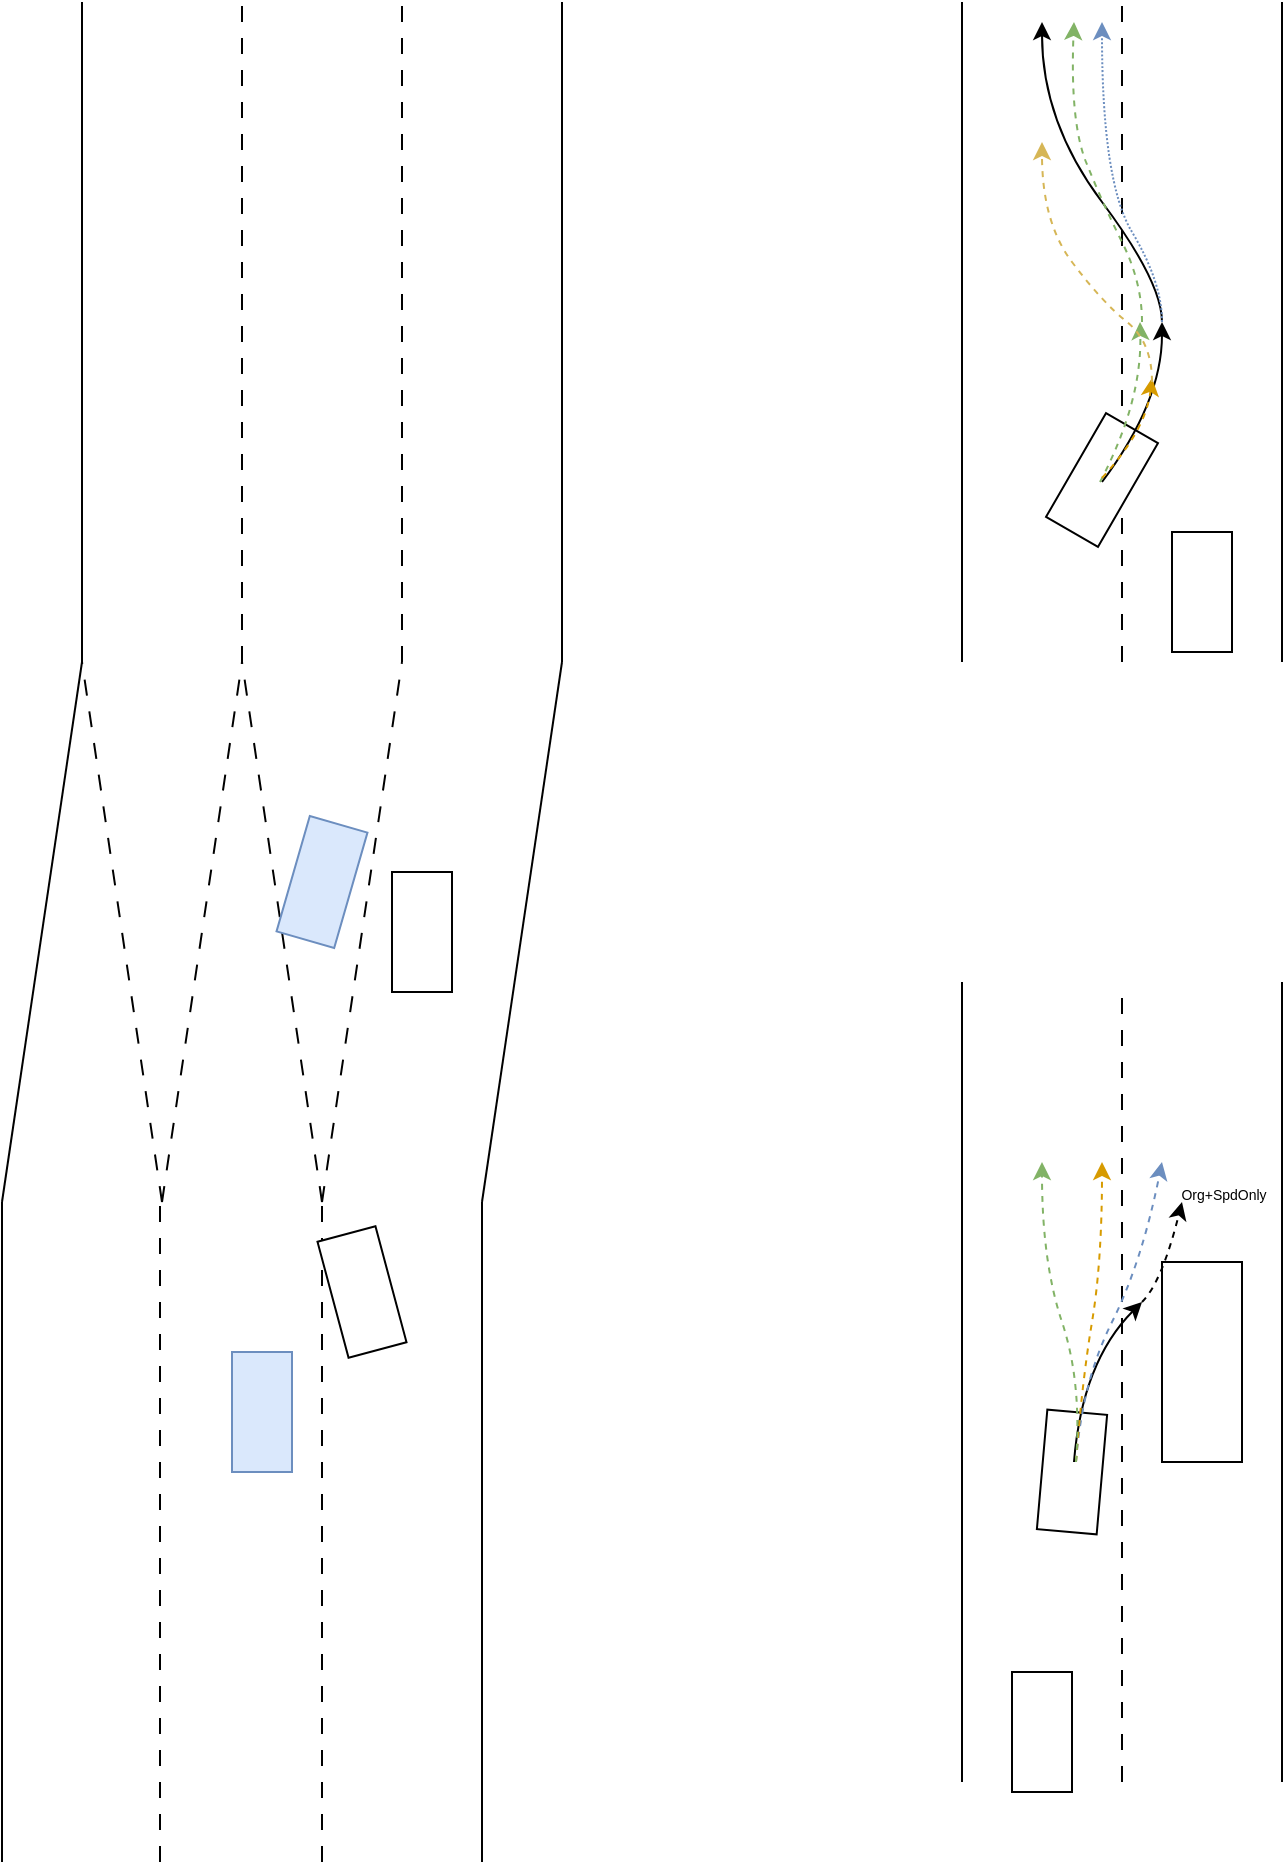 <mxfile version="25.0.1">
  <diagram name="Page-1" id="I-_Ee-96H7XLc6qtkNM8">
    <mxGraphModel dx="1953" dy="585" grid="1" gridSize="10" guides="1" tooltips="1" connect="1" arrows="1" fold="1" page="1" pageScale="1" pageWidth="850" pageHeight="1100" math="0" shadow="0">
      <root>
        <mxCell id="0" />
        <mxCell id="1" parent="0" />
        <mxCell id="c7miTVtJV6yDXQUD4aSF-1" value="" style="endArrow=none;html=1;rounded=0;" parent="1" edge="1">
          <mxGeometry width="50" height="50" relative="1" as="geometry">
            <mxPoint x="400" y="440" as="sourcePoint" />
            <mxPoint x="400" y="110" as="targetPoint" />
          </mxGeometry>
        </mxCell>
        <mxCell id="c7miTVtJV6yDXQUD4aSF-2" value="" style="endArrow=none;html=1;rounded=0;" parent="1" edge="1">
          <mxGeometry width="50" height="50" relative="1" as="geometry">
            <mxPoint x="560" y="440" as="sourcePoint" />
            <mxPoint x="560" y="110" as="targetPoint" />
          </mxGeometry>
        </mxCell>
        <mxCell id="c7miTVtJV6yDXQUD4aSF-3" value="" style="endArrow=none;dashed=1;html=1;rounded=0;dashPattern=8 8;" parent="1" edge="1">
          <mxGeometry width="50" height="50" relative="1" as="geometry">
            <mxPoint x="480" y="440" as="sourcePoint" />
            <mxPoint x="480" y="110" as="targetPoint" />
          </mxGeometry>
        </mxCell>
        <mxCell id="c7miTVtJV6yDXQUD4aSF-4" value="" style="rounded=0;whiteSpace=wrap;html=1;rotation=-60;" parent="1" vertex="1">
          <mxGeometry x="440" y="334" width="60" height="30" as="geometry" />
        </mxCell>
        <mxCell id="c7miTVtJV6yDXQUD4aSF-6" value="" style="rounded=0;whiteSpace=wrap;html=1;rotation=-90;" parent="1" vertex="1">
          <mxGeometry x="490" y="390" width="60" height="30" as="geometry" />
        </mxCell>
        <mxCell id="c7miTVtJV6yDXQUD4aSF-10" value="" style="curved=1;endArrow=classic;html=1;rounded=0;" parent="1" edge="1">
          <mxGeometry width="50" height="50" relative="1" as="geometry">
            <mxPoint x="470" y="350" as="sourcePoint" />
            <mxPoint x="500" y="270" as="targetPoint" />
            <Array as="points">
              <mxPoint x="500" y="310" />
            </Array>
          </mxGeometry>
        </mxCell>
        <mxCell id="c7miTVtJV6yDXQUD4aSF-11" value="" style="curved=1;endArrow=classic;html=1;rounded=0;" parent="1" edge="1">
          <mxGeometry width="50" height="50" relative="1" as="geometry">
            <mxPoint x="500" y="270" as="sourcePoint" />
            <mxPoint x="440" y="120" as="targetPoint" />
            <Array as="points">
              <mxPoint x="500" y="250" />
              <mxPoint x="440" y="170" />
            </Array>
          </mxGeometry>
        </mxCell>
        <mxCell id="c7miTVtJV6yDXQUD4aSF-12" value="" style="curved=1;endArrow=classic;html=1;rounded=0;dashed=1;fillColor=#d5e8d4;strokeColor=#82b366;" parent="1" edge="1">
          <mxGeometry width="50" height="50" relative="1" as="geometry">
            <mxPoint x="469" y="350" as="sourcePoint" />
            <mxPoint x="489" y="270" as="targetPoint" />
            <Array as="points">
              <mxPoint x="490" y="310" />
            </Array>
          </mxGeometry>
        </mxCell>
        <mxCell id="c7miTVtJV6yDXQUD4aSF-13" value="" style="curved=1;endArrow=classic;html=1;rounded=0;dashed=1;dashPattern=1 1;fillColor=#dae8fc;strokeColor=#6c8ebf;" parent="1" edge="1">
          <mxGeometry width="50" height="50" relative="1" as="geometry">
            <mxPoint x="500" y="270" as="sourcePoint" />
            <mxPoint x="470" y="120" as="targetPoint" />
            <Array as="points">
              <mxPoint x="500" y="250" />
              <mxPoint x="470" y="200" />
            </Array>
          </mxGeometry>
        </mxCell>
        <mxCell id="c7miTVtJV6yDXQUD4aSF-14" value="" style="curved=1;endArrow=classic;html=1;rounded=0;fillColor=#d5e8d4;strokeColor=#82b366;dashed=1;" parent="1" edge="1">
          <mxGeometry width="50" height="50" relative="1" as="geometry">
            <mxPoint x="490" y="270" as="sourcePoint" />
            <mxPoint x="456" y="120" as="targetPoint" />
            <Array as="points">
              <mxPoint x="490" y="250" />
              <mxPoint x="470" y="210" />
              <mxPoint x="454" y="170" />
            </Array>
          </mxGeometry>
        </mxCell>
        <mxCell id="c7miTVtJV6yDXQUD4aSF-15" value="" style="curved=1;endArrow=classic;html=1;rounded=0;dashed=1;fillColor=#ffe6cc;strokeColor=#d79b00;" parent="1" edge="1">
          <mxGeometry width="50" height="50" relative="1" as="geometry">
            <mxPoint x="470" y="348" as="sourcePoint" />
            <mxPoint x="495" y="298" as="targetPoint" />
            <Array as="points">
              <mxPoint x="492" y="324" />
            </Array>
          </mxGeometry>
        </mxCell>
        <mxCell id="c7miTVtJV6yDXQUD4aSF-16" value="" style="curved=1;endArrow=classic;html=1;rounded=0;fillColor=#fff2cc;strokeColor=#d6b656;dashed=1;" parent="1" edge="1">
          <mxGeometry width="50" height="50" relative="1" as="geometry">
            <mxPoint x="495" y="300" as="sourcePoint" />
            <mxPoint x="440" y="180" as="targetPoint" />
            <Array as="points">
              <mxPoint x="495" y="280" />
              <mxPoint x="470" y="260" />
              <mxPoint x="440" y="220" />
            </Array>
          </mxGeometry>
        </mxCell>
        <mxCell id="kgHVPjmHNKGaETZErQ3M-1" value="" style="endArrow=none;html=1;rounded=0;" parent="1" edge="1">
          <mxGeometry width="50" height="50" relative="1" as="geometry">
            <mxPoint x="-40" y="440" as="sourcePoint" />
            <mxPoint x="-40" y="110" as="targetPoint" />
          </mxGeometry>
        </mxCell>
        <mxCell id="kgHVPjmHNKGaETZErQ3M-2" value="" style="endArrow=none;html=1;rounded=0;" parent="1" edge="1">
          <mxGeometry width="50" height="50" relative="1" as="geometry">
            <mxPoint x="200" y="440" as="sourcePoint" />
            <mxPoint x="200" y="110" as="targetPoint" />
          </mxGeometry>
        </mxCell>
        <mxCell id="kgHVPjmHNKGaETZErQ3M-3" value="" style="endArrow=none;dashed=1;html=1;rounded=0;dashPattern=8 8;" parent="1" edge="1">
          <mxGeometry width="50" height="50" relative="1" as="geometry">
            <mxPoint x="120" y="440" as="sourcePoint" />
            <mxPoint x="120" y="110" as="targetPoint" />
          </mxGeometry>
        </mxCell>
        <mxCell id="kgHVPjmHNKGaETZErQ3M-4" value="" style="endArrow=none;dashed=1;html=1;rounded=0;dashPattern=8 8;" parent="1" edge="1">
          <mxGeometry width="50" height="50" relative="1" as="geometry">
            <mxPoint x="80" y="710" as="sourcePoint" />
            <mxPoint x="120" y="440" as="targetPoint" />
          </mxGeometry>
        </mxCell>
        <mxCell id="kgHVPjmHNKGaETZErQ3M-5" value="" style="endArrow=none;dashed=1;html=1;rounded=0;dashPattern=8 8;" parent="1" edge="1">
          <mxGeometry width="50" height="50" relative="1" as="geometry">
            <mxPoint y="710" as="sourcePoint" />
            <mxPoint x="40" y="440" as="targetPoint" />
          </mxGeometry>
        </mxCell>
        <mxCell id="kgHVPjmHNKGaETZErQ3M-6" value="" style="endArrow=none;dashed=1;html=1;rounded=0;dashPattern=8 8;" parent="1" edge="1">
          <mxGeometry width="50" height="50" relative="1" as="geometry">
            <mxPoint x="40" y="440" as="sourcePoint" />
            <mxPoint x="40" y="110" as="targetPoint" />
          </mxGeometry>
        </mxCell>
        <mxCell id="kgHVPjmHNKGaETZErQ3M-7" value="" style="endArrow=none;dashed=1;html=1;rounded=0;dashPattern=8 8;" parent="1" edge="1">
          <mxGeometry width="50" height="50" relative="1" as="geometry">
            <mxPoint y="710" as="sourcePoint" />
            <mxPoint x="-40" y="440" as="targetPoint" />
          </mxGeometry>
        </mxCell>
        <mxCell id="kgHVPjmHNKGaETZErQ3M-8" value="" style="endArrow=none;dashed=1;html=1;rounded=0;dashPattern=8 8;" parent="1" edge="1">
          <mxGeometry width="50" height="50" relative="1" as="geometry">
            <mxPoint x="80" y="1040" as="sourcePoint" />
            <mxPoint x="80" y="710" as="targetPoint" />
          </mxGeometry>
        </mxCell>
        <mxCell id="kgHVPjmHNKGaETZErQ3M-9" value="" style="endArrow=none;dashed=1;html=1;rounded=0;dashPattern=8 8;" parent="1" edge="1">
          <mxGeometry width="50" height="50" relative="1" as="geometry">
            <mxPoint x="-1" y="1040" as="sourcePoint" />
            <mxPoint x="-1" y="710" as="targetPoint" />
          </mxGeometry>
        </mxCell>
        <mxCell id="kgHVPjmHNKGaETZErQ3M-10" value="" style="endArrow=none;dashed=1;html=1;rounded=0;dashPattern=8 8;" parent="1" edge="1">
          <mxGeometry width="50" height="50" relative="1" as="geometry">
            <mxPoint x="80" y="710" as="sourcePoint" />
            <mxPoint x="40" y="440" as="targetPoint" />
          </mxGeometry>
        </mxCell>
        <mxCell id="kgHVPjmHNKGaETZErQ3M-11" value="" style="endArrow=none;html=1;rounded=0;" parent="1" edge="1">
          <mxGeometry width="50" height="50" relative="1" as="geometry">
            <mxPoint x="-80" y="710" as="sourcePoint" />
            <mxPoint x="-40" y="440" as="targetPoint" />
          </mxGeometry>
        </mxCell>
        <mxCell id="kgHVPjmHNKGaETZErQ3M-12" value="" style="endArrow=none;html=1;rounded=0;" parent="1" edge="1">
          <mxGeometry width="50" height="50" relative="1" as="geometry">
            <mxPoint x="-80" y="1040" as="sourcePoint" />
            <mxPoint x="-80" y="710" as="targetPoint" />
          </mxGeometry>
        </mxCell>
        <mxCell id="kgHVPjmHNKGaETZErQ3M-13" value="" style="endArrow=none;html=1;rounded=0;" parent="1" edge="1">
          <mxGeometry width="50" height="50" relative="1" as="geometry">
            <mxPoint x="160" y="710" as="sourcePoint" />
            <mxPoint x="200" y="440" as="targetPoint" />
          </mxGeometry>
        </mxCell>
        <mxCell id="kgHVPjmHNKGaETZErQ3M-14" value="" style="endArrow=none;html=1;rounded=0;" parent="1" edge="1">
          <mxGeometry width="50" height="50" relative="1" as="geometry">
            <mxPoint x="160" y="1040" as="sourcePoint" />
            <mxPoint x="160" y="710" as="targetPoint" />
          </mxGeometry>
        </mxCell>
        <mxCell id="kgHVPjmHNKGaETZErQ3M-15" value="" style="rounded=0;whiteSpace=wrap;html=1;rotation=-90;" parent="1" vertex="1">
          <mxGeometry x="100" y="560" width="60" height="30" as="geometry" />
        </mxCell>
        <mxCell id="kgHVPjmHNKGaETZErQ3M-16" value="" style="rounded=0;whiteSpace=wrap;html=1;rotation=-73.9;fillColor=#dae8fc;strokeColor=#6c8ebf;" parent="1" vertex="1">
          <mxGeometry x="50" y="535" width="60" height="30" as="geometry" />
        </mxCell>
        <mxCell id="kgHVPjmHNKGaETZErQ3M-18" value="" style="rounded=0;whiteSpace=wrap;html=1;rotation=-90;fillColor=#dae8fc;strokeColor=#6c8ebf;" parent="1" vertex="1">
          <mxGeometry x="20" y="800" width="60" height="30" as="geometry" />
        </mxCell>
        <mxCell id="kgHVPjmHNKGaETZErQ3M-19" value="" style="rounded=0;whiteSpace=wrap;html=1;rotation=-105;" parent="1" vertex="1">
          <mxGeometry x="70" y="740" width="60" height="30" as="geometry" />
        </mxCell>
        <mxCell id="MxHeRPufucythELuJGXH-1" value="" style="endArrow=none;html=1;rounded=0;" edge="1" parent="1">
          <mxGeometry width="50" height="50" relative="1" as="geometry">
            <mxPoint x="400" y="1000" as="sourcePoint" />
            <mxPoint x="400" y="600" as="targetPoint" />
          </mxGeometry>
        </mxCell>
        <mxCell id="MxHeRPufucythELuJGXH-2" value="" style="endArrow=none;html=1;rounded=0;" edge="1" parent="1">
          <mxGeometry width="50" height="50" relative="1" as="geometry">
            <mxPoint x="560" y="1000" as="sourcePoint" />
            <mxPoint x="560" y="600" as="targetPoint" />
          </mxGeometry>
        </mxCell>
        <mxCell id="MxHeRPufucythELuJGXH-3" value="" style="endArrow=none;dashed=1;html=1;rounded=0;dashPattern=8 8;" edge="1" parent="1">
          <mxGeometry width="50" height="50" relative="1" as="geometry">
            <mxPoint x="480" y="1000" as="sourcePoint" />
            <mxPoint x="480" y="600" as="targetPoint" />
          </mxGeometry>
        </mxCell>
        <mxCell id="MxHeRPufucythELuJGXH-4" value="" style="rounded=0;whiteSpace=wrap;html=1;rotation=-85;" vertex="1" parent="1">
          <mxGeometry x="425" y="830" width="60" height="30" as="geometry" />
        </mxCell>
        <mxCell id="MxHeRPufucythELuJGXH-5" value="" style="rounded=0;whiteSpace=wrap;html=1;rotation=-90;" vertex="1" parent="1">
          <mxGeometry x="470" y="770" width="100" height="40" as="geometry" />
        </mxCell>
        <mxCell id="MxHeRPufucythELuJGXH-6" value="" style="curved=1;endArrow=classic;html=1;rounded=0;" edge="1" parent="1">
          <mxGeometry width="50" height="50" relative="1" as="geometry">
            <mxPoint x="456" y="840" as="sourcePoint" />
            <mxPoint x="490" y="760" as="targetPoint" />
            <Array as="points">
              <mxPoint x="460" y="790" />
            </Array>
          </mxGeometry>
        </mxCell>
        <mxCell id="MxHeRPufucythELuJGXH-13" value="" style="rounded=0;whiteSpace=wrap;html=1;rotation=-90;" vertex="1" parent="1">
          <mxGeometry x="410" y="960" width="60" height="30" as="geometry" />
        </mxCell>
        <mxCell id="MxHeRPufucythELuJGXH-17" value="" style="curved=1;endArrow=classic;html=1;rounded=0;dashed=1;" edge="1" parent="1">
          <mxGeometry width="50" height="50" relative="1" as="geometry">
            <mxPoint x="490" y="760" as="sourcePoint" />
            <mxPoint x="510" y="710" as="targetPoint" />
            <Array as="points">
              <mxPoint x="500" y="750" />
            </Array>
          </mxGeometry>
        </mxCell>
        <mxCell id="MxHeRPufucythELuJGXH-18" value="" style="curved=1;endArrow=classic;html=1;rounded=0;dashed=1;fillColor=#dae8fc;strokeColor=#6c8ebf;" edge="1" parent="1">
          <mxGeometry width="50" height="50" relative="1" as="geometry">
            <mxPoint x="457" y="840" as="sourcePoint" />
            <mxPoint x="500" y="690" as="targetPoint" />
            <Array as="points">
              <mxPoint x="460" y="800" />
              <mxPoint x="490" y="740" />
            </Array>
          </mxGeometry>
        </mxCell>
        <mxCell id="MxHeRPufucythELuJGXH-19" value="" style="curved=1;endArrow=classic;html=1;rounded=0;dashed=1;fillColor=#ffe6cc;strokeColor=#d79b00;" edge="1" parent="1">
          <mxGeometry width="50" height="50" relative="1" as="geometry">
            <mxPoint x="457" y="840" as="sourcePoint" />
            <mxPoint x="470" y="690" as="targetPoint" />
            <Array as="points">
              <mxPoint x="460" y="800" />
              <mxPoint x="470" y="740" />
            </Array>
          </mxGeometry>
        </mxCell>
        <mxCell id="MxHeRPufucythELuJGXH-20" value="" style="curved=1;endArrow=classic;html=1;rounded=0;dashed=1;fillColor=#d5e8d4;strokeColor=#82b366;" edge="1" parent="1">
          <mxGeometry width="50" height="50" relative="1" as="geometry">
            <mxPoint x="457" y="840" as="sourcePoint" />
            <mxPoint x="440" y="690" as="targetPoint" />
            <Array as="points">
              <mxPoint x="460" y="800" />
              <mxPoint x="440" y="740" />
            </Array>
          </mxGeometry>
        </mxCell>
        <mxCell id="MxHeRPufucythELuJGXH-21" value="Org+SpdOnly" style="text;html=1;align=center;verticalAlign=middle;whiteSpace=wrap;rounded=0;fontSize=7;" vertex="1" parent="1">
          <mxGeometry x="501" y="692" width="60" height="30" as="geometry" />
        </mxCell>
      </root>
    </mxGraphModel>
  </diagram>
</mxfile>
